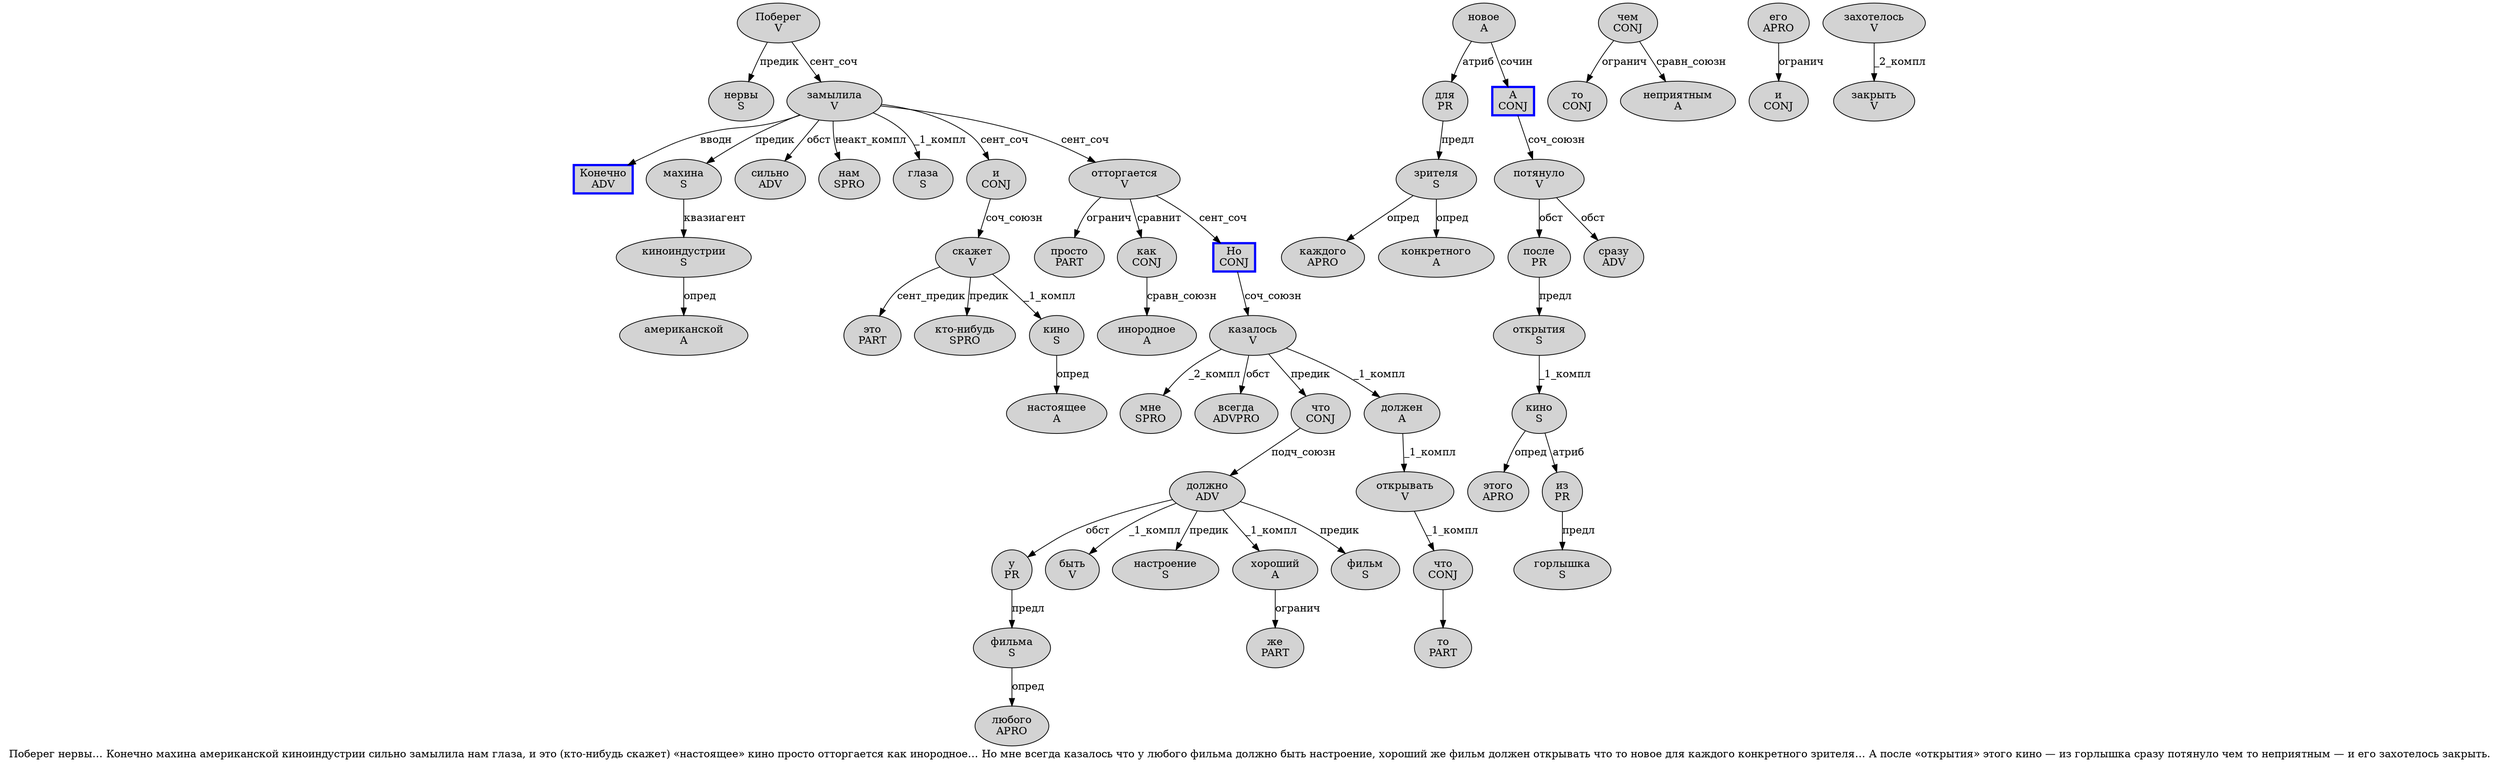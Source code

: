 digraph SENTENCE_2399 {
	graph [label="Поберег нервы… Конечно махина американской киноиндустрии сильно замылила нам глаза, и это (кто-нибудь скажет) «настоящее» кино просто отторгается как инородное… Но мне всегда казалось что у любого фильма должно быть настроение, хороший же фильм должен открывать что то новое для каждого конкретного зрителя… А после «открытия» этого кино — из горлышка сразу потянуло чем то неприятным — и его захотелось закрыть."]
	node [style=filled]
		0 [label="Поберег
V" color="" fillcolor=lightgray penwidth=1 shape=ellipse]
		1 [label="нервы
S" color="" fillcolor=lightgray penwidth=1 shape=ellipse]
		3 [label="Конечно
ADV" color=blue fillcolor=lightgray penwidth=3 shape=box]
		4 [label="махина
S" color="" fillcolor=lightgray penwidth=1 shape=ellipse]
		5 [label="американской
A" color="" fillcolor=lightgray penwidth=1 shape=ellipse]
		6 [label="киноиндустрии
S" color="" fillcolor=lightgray penwidth=1 shape=ellipse]
		7 [label="сильно
ADV" color="" fillcolor=lightgray penwidth=1 shape=ellipse]
		8 [label="замылила
V" color="" fillcolor=lightgray penwidth=1 shape=ellipse]
		9 [label="нам
SPRO" color="" fillcolor=lightgray penwidth=1 shape=ellipse]
		10 [label="глаза
S" color="" fillcolor=lightgray penwidth=1 shape=ellipse]
		12 [label="и
CONJ" color="" fillcolor=lightgray penwidth=1 shape=ellipse]
		13 [label="это
PART" color="" fillcolor=lightgray penwidth=1 shape=ellipse]
		15 [label="кто-нибудь
SPRO" color="" fillcolor=lightgray penwidth=1 shape=ellipse]
		16 [label="скажет
V" color="" fillcolor=lightgray penwidth=1 shape=ellipse]
		19 [label="настоящее
A" color="" fillcolor=lightgray penwidth=1 shape=ellipse]
		21 [label="кино
S" color="" fillcolor=lightgray penwidth=1 shape=ellipse]
		22 [label="просто
PART" color="" fillcolor=lightgray penwidth=1 shape=ellipse]
		23 [label="отторгается
V" color="" fillcolor=lightgray penwidth=1 shape=ellipse]
		24 [label="как
CONJ" color="" fillcolor=lightgray penwidth=1 shape=ellipse]
		25 [label="инородное
A" color="" fillcolor=lightgray penwidth=1 shape=ellipse]
		27 [label="Но
CONJ" color=blue fillcolor=lightgray penwidth=3 shape=box]
		28 [label="мне
SPRO" color="" fillcolor=lightgray penwidth=1 shape=ellipse]
		29 [label="всегда
ADVPRO" color="" fillcolor=lightgray penwidth=1 shape=ellipse]
		30 [label="казалось
V" color="" fillcolor=lightgray penwidth=1 shape=ellipse]
		31 [label="что
CONJ" color="" fillcolor=lightgray penwidth=1 shape=ellipse]
		32 [label="у
PR" color="" fillcolor=lightgray penwidth=1 shape=ellipse]
		33 [label="любого
APRO" color="" fillcolor=lightgray penwidth=1 shape=ellipse]
		34 [label="фильма
S" color="" fillcolor=lightgray penwidth=1 shape=ellipse]
		35 [label="должно
ADV" color="" fillcolor=lightgray penwidth=1 shape=ellipse]
		36 [label="быть
V" color="" fillcolor=lightgray penwidth=1 shape=ellipse]
		37 [label="настроение
S" color="" fillcolor=lightgray penwidth=1 shape=ellipse]
		39 [label="хороший
A" color="" fillcolor=lightgray penwidth=1 shape=ellipse]
		40 [label="же
PART" color="" fillcolor=lightgray penwidth=1 shape=ellipse]
		41 [label="фильм
S" color="" fillcolor=lightgray penwidth=1 shape=ellipse]
		42 [label="должен
A" color="" fillcolor=lightgray penwidth=1 shape=ellipse]
		43 [label="открывать
V" color="" fillcolor=lightgray penwidth=1 shape=ellipse]
		44 [label="что
CONJ" color="" fillcolor=lightgray penwidth=1 shape=ellipse]
		45 [label="то
PART" color="" fillcolor=lightgray penwidth=1 shape=ellipse]
		46 [label="новое
A" color="" fillcolor=lightgray penwidth=1 shape=ellipse]
		47 [label="для
PR" color="" fillcolor=lightgray penwidth=1 shape=ellipse]
		48 [label="каждого
APRO" color="" fillcolor=lightgray penwidth=1 shape=ellipse]
		49 [label="конкретного
A" color="" fillcolor=lightgray penwidth=1 shape=ellipse]
		50 [label="зрителя
S" color="" fillcolor=lightgray penwidth=1 shape=ellipse]
		52 [label="А
CONJ" color=blue fillcolor=lightgray penwidth=3 shape=box]
		53 [label="после
PR" color="" fillcolor=lightgray penwidth=1 shape=ellipse]
		55 [label="открытия
S" color="" fillcolor=lightgray penwidth=1 shape=ellipse]
		57 [label="этого
APRO" color="" fillcolor=lightgray penwidth=1 shape=ellipse]
		58 [label="кино
S" color="" fillcolor=lightgray penwidth=1 shape=ellipse]
		60 [label="из
PR" color="" fillcolor=lightgray penwidth=1 shape=ellipse]
		61 [label="горлышка
S" color="" fillcolor=lightgray penwidth=1 shape=ellipse]
		62 [label="сразу
ADV" color="" fillcolor=lightgray penwidth=1 shape=ellipse]
		63 [label="потянуло
V" color="" fillcolor=lightgray penwidth=1 shape=ellipse]
		64 [label="чем
CONJ" color="" fillcolor=lightgray penwidth=1 shape=ellipse]
		65 [label="то
CONJ" color="" fillcolor=lightgray penwidth=1 shape=ellipse]
		66 [label="неприятным
A" color="" fillcolor=lightgray penwidth=1 shape=ellipse]
		68 [label="и
CONJ" color="" fillcolor=lightgray penwidth=1 shape=ellipse]
		69 [label="его
APRO" color="" fillcolor=lightgray penwidth=1 shape=ellipse]
		70 [label="захотелось
V" color="" fillcolor=lightgray penwidth=1 shape=ellipse]
		71 [label="закрыть
V" color="" fillcolor=lightgray penwidth=1 shape=ellipse]
			46 -> 47 [label="атриб"]
			46 -> 52 [label="сочин"]
			21 -> 19 [label="опред"]
			12 -> 16 [label="соч_союзн"]
			52 -> 63 [label="соч_союзн"]
			69 -> 68 [label="огранич"]
			47 -> 50 [label="предл"]
			0 -> 1 [label="предик"]
			0 -> 8 [label="сент_соч"]
			30 -> 28 [label="_2_компл"]
			30 -> 29 [label="обст"]
			30 -> 31 [label="предик"]
			30 -> 42 [label="_1_компл"]
			63 -> 53 [label="обст"]
			63 -> 62 [label="обст"]
			24 -> 25 [label="сравн_союзн"]
			53 -> 55 [label="предл"]
			31 -> 35 [label="подч_союзн"]
			32 -> 34 [label="предл"]
			44 -> 45
			4 -> 6 [label="квазиагент"]
			16 -> 13 [label="сент_предик"]
			16 -> 15 [label="предик"]
			16 -> 21 [label="_1_компл"]
			58 -> 57 [label="опред"]
			58 -> 60 [label="атриб"]
			70 -> 71 [label="_2_компл"]
			39 -> 40 [label="огранич"]
			35 -> 32 [label="обст"]
			35 -> 36 [label="_1_компл"]
			35 -> 37 [label="предик"]
			35 -> 39 [label="_1_компл"]
			35 -> 41 [label="предик"]
			6 -> 5 [label="опред"]
			42 -> 43 [label="_1_компл"]
			60 -> 61 [label="предл"]
			27 -> 30 [label="соч_союзн"]
			8 -> 3 [label="вводн"]
			8 -> 4 [label="предик"]
			8 -> 7 [label="обст"]
			8 -> 9 [label="неакт_компл"]
			8 -> 10 [label="_1_компл"]
			8 -> 12 [label="сент_соч"]
			8 -> 23 [label="сент_соч"]
			34 -> 33 [label="опред"]
			43 -> 44 [label="_1_компл"]
			23 -> 22 [label="огранич"]
			23 -> 24 [label="сравнит"]
			23 -> 27 [label="сент_соч"]
			64 -> 65 [label="огранич"]
			64 -> 66 [label="сравн_союзн"]
			50 -> 48 [label="опред"]
			50 -> 49 [label="опред"]
			55 -> 58 [label="_1_компл"]
}